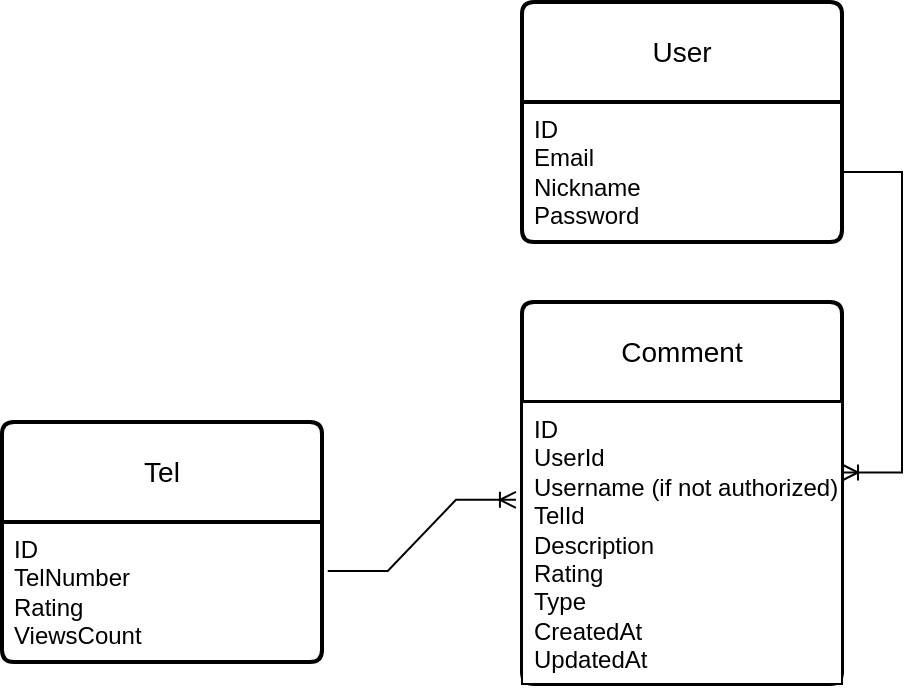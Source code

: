 <mxfile version="22.0.4" type="device">
  <diagram name="Страница — 1" id="RqbsXslpO_cdkqpg28u8">
    <mxGraphModel dx="1162" dy="722" grid="1" gridSize="10" guides="1" tooltips="1" connect="1" arrows="1" fold="1" page="1" pageScale="1" pageWidth="827" pageHeight="1169" math="0" shadow="0">
      <root>
        <mxCell id="0" />
        <mxCell id="1" parent="0" />
        <mxCell id="_jVPbzLool0vAJ_2oPQA-1" value="User" style="swimlane;childLayout=stackLayout;horizontal=1;startSize=50;horizontalStack=0;rounded=1;fontSize=14;fontStyle=0;strokeWidth=2;resizeParent=0;resizeLast=1;shadow=0;dashed=0;align=center;arcSize=4;whiteSpace=wrap;html=1;" parent="1" vertex="1">
          <mxGeometry x="290" y="490" width="160" height="120" as="geometry" />
        </mxCell>
        <mxCell id="_jVPbzLool0vAJ_2oPQA-2" value="ID&lt;br&gt;Email&lt;br&gt;Nickname&lt;br&gt;Password" style="align=left;strokeColor=none;fillColor=none;spacingLeft=4;fontSize=12;verticalAlign=top;resizable=0;rotatable=0;part=1;html=1;" parent="_jVPbzLool0vAJ_2oPQA-1" vertex="1">
          <mxGeometry y="50" width="160" height="70" as="geometry" />
        </mxCell>
        <mxCell id="_jVPbzLool0vAJ_2oPQA-3" value="Tel" style="swimlane;childLayout=stackLayout;horizontal=1;startSize=50;horizontalStack=0;rounded=1;fontSize=14;fontStyle=0;strokeWidth=2;resizeParent=0;resizeLast=1;shadow=0;dashed=0;align=center;arcSize=4;whiteSpace=wrap;html=1;" parent="1" vertex="1">
          <mxGeometry x="30" y="700" width="160" height="120" as="geometry" />
        </mxCell>
        <mxCell id="_jVPbzLool0vAJ_2oPQA-4" value="ID&lt;br&gt;TelNumber&lt;br&gt;Rating&lt;br&gt;ViewsCount" style="align=left;strokeColor=none;fillColor=none;spacingLeft=4;fontSize=12;verticalAlign=top;resizable=0;rotatable=0;part=1;html=1;" parent="_jVPbzLool0vAJ_2oPQA-3" vertex="1">
          <mxGeometry y="50" width="160" height="70" as="geometry" />
        </mxCell>
        <mxCell id="_jVPbzLool0vAJ_2oPQA-7" value="Comment" style="swimlane;childLayout=stackLayout;horizontal=1;startSize=50;horizontalStack=0;rounded=1;fontSize=14;fontStyle=0;strokeWidth=2;resizeParent=0;resizeLast=1;shadow=0;dashed=0;align=center;arcSize=4;whiteSpace=wrap;html=1;" parent="1" vertex="1">
          <mxGeometry x="290" y="640" width="160" height="191" as="geometry" />
        </mxCell>
        <mxCell id="_jVPbzLool0vAJ_2oPQA-8" value="ID&lt;br&gt;UserId&lt;br&gt;Username (if not authorized)&lt;br&gt;TelId&lt;br&gt;Description&lt;br&gt;Rating&lt;br&gt;Type&lt;br&gt;CreatedAt&lt;br&gt;UpdatedAt" style="align=left;spacingLeft=4;fontSize=12;verticalAlign=top;resizable=0;rotatable=0;part=1;html=1;" parent="_jVPbzLool0vAJ_2oPQA-7" vertex="1">
          <mxGeometry y="50" width="160" height="141" as="geometry" />
        </mxCell>
        <mxCell id="_jVPbzLool0vAJ_2oPQA-11" value="" style="edgeStyle=entityRelationEdgeStyle;fontSize=12;html=1;endArrow=ERoneToMany;rounded=0;exitX=1;exitY=0.5;exitDx=0;exitDy=0;entryX=1;entryY=0.25;entryDx=0;entryDy=0;" parent="1" source="_jVPbzLool0vAJ_2oPQA-2" target="_jVPbzLool0vAJ_2oPQA-8" edge="1">
          <mxGeometry width="100" height="100" relative="1" as="geometry">
            <mxPoint x="410" y="740" as="sourcePoint" />
            <mxPoint x="510" y="640" as="targetPoint" />
            <Array as="points">
              <mxPoint x="440" y="620" />
            </Array>
          </mxGeometry>
        </mxCell>
        <mxCell id="_jVPbzLool0vAJ_2oPQA-12" value="" style="edgeStyle=entityRelationEdgeStyle;fontSize=12;html=1;endArrow=ERoneToMany;rounded=0;exitX=1.018;exitY=0.35;exitDx=0;exitDy=0;exitPerimeter=0;entryX=-0.019;entryY=0.347;entryDx=0;entryDy=0;entryPerimeter=0;" parent="1" source="_jVPbzLool0vAJ_2oPQA-4" target="_jVPbzLool0vAJ_2oPQA-8" edge="1">
          <mxGeometry width="100" height="100" relative="1" as="geometry">
            <mxPoint x="410" y="740" as="sourcePoint" />
            <mxPoint x="510" y="640" as="targetPoint" />
          </mxGeometry>
        </mxCell>
      </root>
    </mxGraphModel>
  </diagram>
</mxfile>
